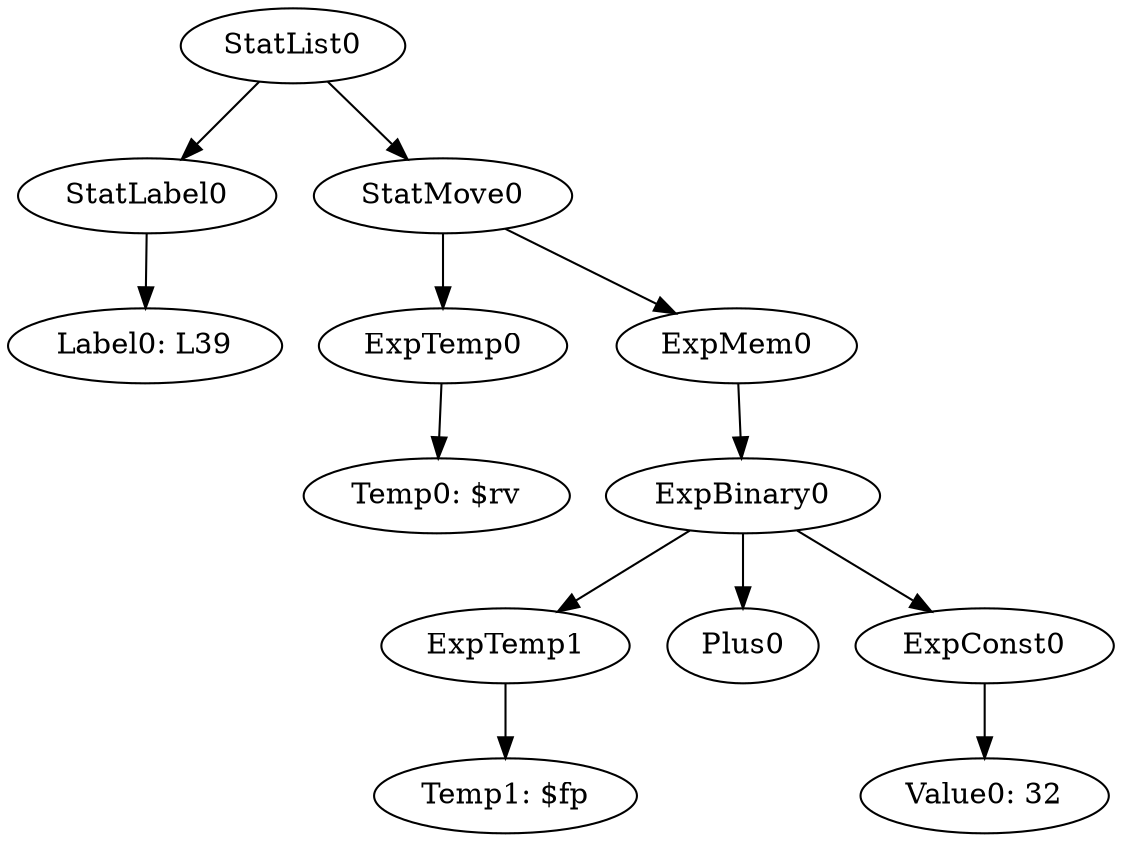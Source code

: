 digraph {
	ordering = out;
	ExpMem0 -> ExpBinary0;
	ExpTemp1 -> "Temp1: $fp";
	ExpConst0 -> "Value0: 32";
	StatLabel0 -> "Label0: L39";
	StatList0 -> StatLabel0;
	StatList0 -> StatMove0;
	ExpTemp0 -> "Temp0: $rv";
	ExpBinary0 -> ExpTemp1;
	ExpBinary0 -> Plus0;
	ExpBinary0 -> ExpConst0;
	StatMove0 -> ExpTemp0;
	StatMove0 -> ExpMem0;
}

